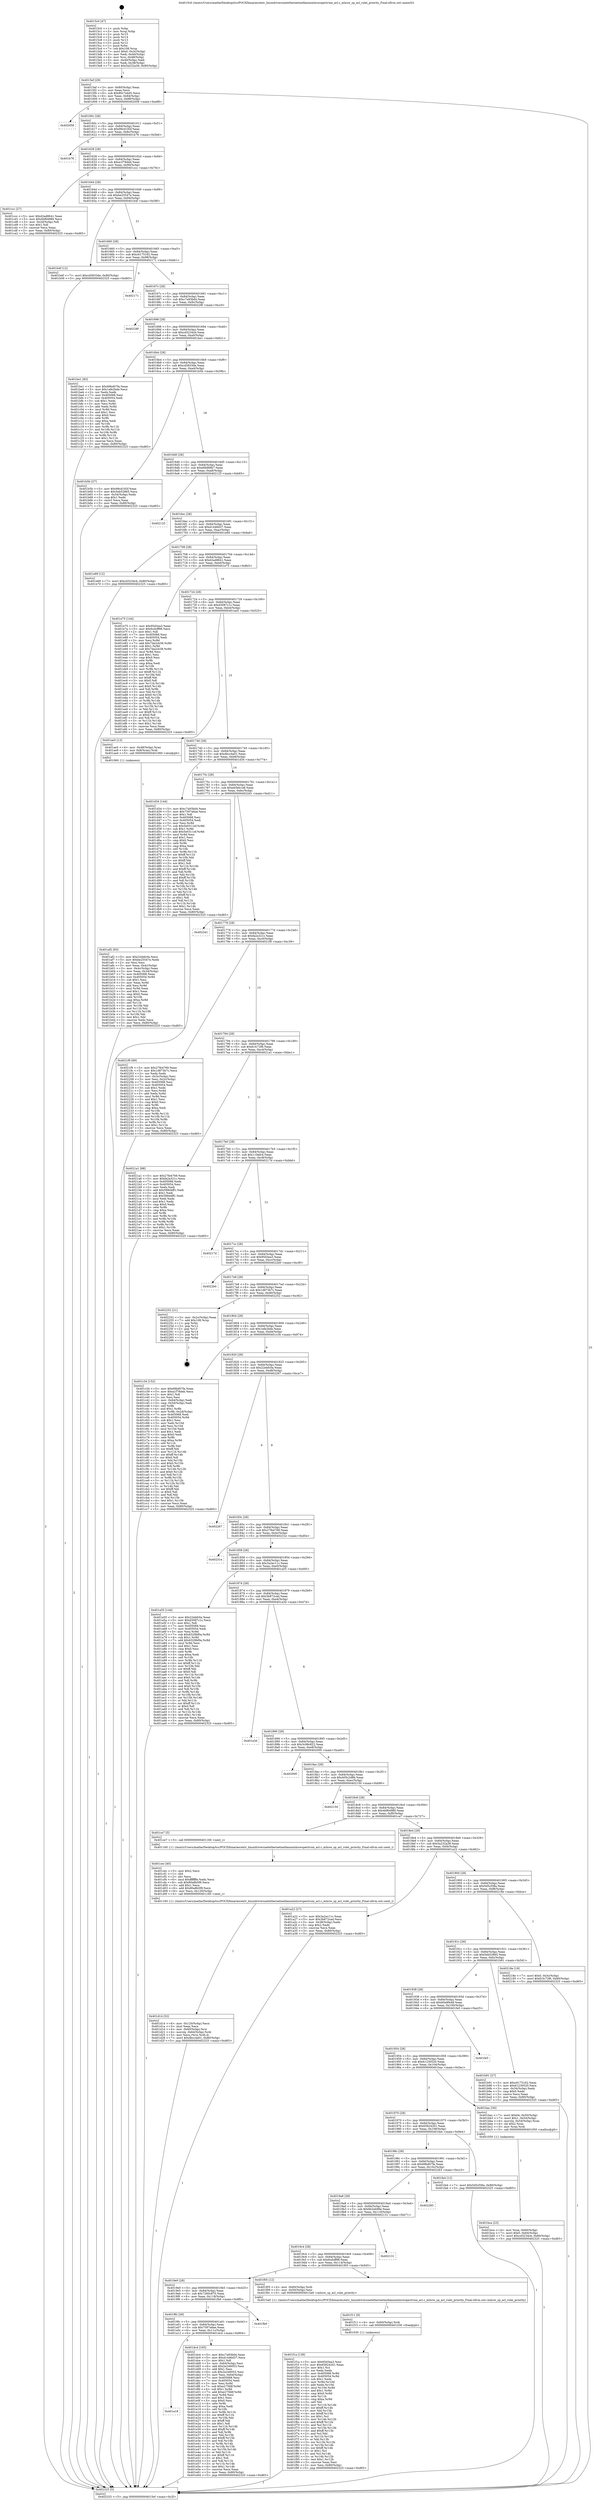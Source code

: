 digraph "0x4015c0" {
  label = "0x4015c0 (/mnt/c/Users/mathe/Desktop/tcc/POCII/binaries/extr_linuxdriversnetethernetmellanoxmlxswspectrum_acl.c_mlxsw_sp_acl_rulei_priority_Final-ollvm.out::main(0))"
  labelloc = "t"
  node[shape=record]

  Entry [label="",width=0.3,height=0.3,shape=circle,fillcolor=black,style=filled]
  "0x4015ef" [label="{
     0x4015ef [29]\l
     | [instrs]\l
     &nbsp;&nbsp;0x4015ef \<+3\>: mov -0x80(%rbp),%eax\l
     &nbsp;&nbsp;0x4015f2 \<+2\>: mov %eax,%ecx\l
     &nbsp;&nbsp;0x4015f4 \<+6\>: sub $0x80c7e4d5,%ecx\l
     &nbsp;&nbsp;0x4015fa \<+6\>: mov %eax,-0x84(%rbp)\l
     &nbsp;&nbsp;0x401600 \<+6\>: mov %ecx,-0x88(%rbp)\l
     &nbsp;&nbsp;0x401606 \<+6\>: je 0000000000402058 \<main+0xa98\>\l
  }"]
  "0x402058" [label="{
     0x402058\l
  }", style=dashed]
  "0x40160c" [label="{
     0x40160c [28]\l
     | [instrs]\l
     &nbsp;&nbsp;0x40160c \<+5\>: jmp 0000000000401611 \<main+0x51\>\l
     &nbsp;&nbsp;0x401611 \<+6\>: mov -0x84(%rbp),%eax\l
     &nbsp;&nbsp;0x401617 \<+5\>: sub $0x99cd192f,%eax\l
     &nbsp;&nbsp;0x40161c \<+6\>: mov %eax,-0x8c(%rbp)\l
     &nbsp;&nbsp;0x401622 \<+6\>: je 0000000000401b76 \<main+0x5b6\>\l
  }"]
  Exit [label="",width=0.3,height=0.3,shape=circle,fillcolor=black,style=filled,peripheries=2]
  "0x401b76" [label="{
     0x401b76\l
  }", style=dashed]
  "0x401628" [label="{
     0x401628 [28]\l
     | [instrs]\l
     &nbsp;&nbsp;0x401628 \<+5\>: jmp 000000000040162d \<main+0x6d\>\l
     &nbsp;&nbsp;0x40162d \<+6\>: mov -0x84(%rbp),%eax\l
     &nbsp;&nbsp;0x401633 \<+5\>: sub $0xa1f78deb,%eax\l
     &nbsp;&nbsp;0x401638 \<+6\>: mov %eax,-0x90(%rbp)\l
     &nbsp;&nbsp;0x40163e \<+6\>: je 0000000000401ccc \<main+0x70c\>\l
  }"]
  "0x401f1a" [label="{
     0x401f1a [138]\l
     | [instrs]\l
     &nbsp;&nbsp;0x401f1a \<+5\>: mov $0x95d3ea3,%esi\l
     &nbsp;&nbsp;0x401f1f \<+5\>: mov $0x65824201,%eax\l
     &nbsp;&nbsp;0x401f24 \<+2\>: mov $0x1,%cl\l
     &nbsp;&nbsp;0x401f26 \<+2\>: xor %edx,%edx\l
     &nbsp;&nbsp;0x401f28 \<+8\>: mov 0x405068,%r8d\l
     &nbsp;&nbsp;0x401f30 \<+8\>: mov 0x405054,%r9d\l
     &nbsp;&nbsp;0x401f38 \<+3\>: sub $0x1,%edx\l
     &nbsp;&nbsp;0x401f3b \<+3\>: mov %r8d,%r10d\l
     &nbsp;&nbsp;0x401f3e \<+3\>: add %edx,%r10d\l
     &nbsp;&nbsp;0x401f41 \<+4\>: imul %r10d,%r8d\l
     &nbsp;&nbsp;0x401f45 \<+4\>: and $0x1,%r8d\l
     &nbsp;&nbsp;0x401f49 \<+4\>: cmp $0x0,%r8d\l
     &nbsp;&nbsp;0x401f4d \<+4\>: sete %r11b\l
     &nbsp;&nbsp;0x401f51 \<+4\>: cmp $0xa,%r9d\l
     &nbsp;&nbsp;0x401f55 \<+3\>: setl %bl\l
     &nbsp;&nbsp;0x401f58 \<+3\>: mov %r11b,%r14b\l
     &nbsp;&nbsp;0x401f5b \<+4\>: xor $0xff,%r14b\l
     &nbsp;&nbsp;0x401f5f \<+3\>: mov %bl,%r15b\l
     &nbsp;&nbsp;0x401f62 \<+4\>: xor $0xff,%r15b\l
     &nbsp;&nbsp;0x401f66 \<+3\>: xor $0x1,%cl\l
     &nbsp;&nbsp;0x401f69 \<+3\>: mov %r14b,%r12b\l
     &nbsp;&nbsp;0x401f6c \<+4\>: and $0xff,%r12b\l
     &nbsp;&nbsp;0x401f70 \<+3\>: and %cl,%r11b\l
     &nbsp;&nbsp;0x401f73 \<+3\>: mov %r15b,%r13b\l
     &nbsp;&nbsp;0x401f76 \<+4\>: and $0xff,%r13b\l
     &nbsp;&nbsp;0x401f7a \<+2\>: and %cl,%bl\l
     &nbsp;&nbsp;0x401f7c \<+3\>: or %r11b,%r12b\l
     &nbsp;&nbsp;0x401f7f \<+3\>: or %bl,%r13b\l
     &nbsp;&nbsp;0x401f82 \<+3\>: xor %r13b,%r12b\l
     &nbsp;&nbsp;0x401f85 \<+3\>: or %r15b,%r14b\l
     &nbsp;&nbsp;0x401f88 \<+4\>: xor $0xff,%r14b\l
     &nbsp;&nbsp;0x401f8c \<+3\>: or $0x1,%cl\l
     &nbsp;&nbsp;0x401f8f \<+3\>: and %cl,%r14b\l
     &nbsp;&nbsp;0x401f92 \<+3\>: or %r14b,%r12b\l
     &nbsp;&nbsp;0x401f95 \<+4\>: test $0x1,%r12b\l
     &nbsp;&nbsp;0x401f99 \<+3\>: cmovne %eax,%esi\l
     &nbsp;&nbsp;0x401f9c \<+3\>: mov %esi,-0x80(%rbp)\l
     &nbsp;&nbsp;0x401f9f \<+5\>: jmp 0000000000402325 \<main+0xd65\>\l
  }"]
  "0x401ccc" [label="{
     0x401ccc [27]\l
     | [instrs]\l
     &nbsp;&nbsp;0x401ccc \<+5\>: mov $0xd2ad8641,%eax\l
     &nbsp;&nbsp;0x401cd1 \<+5\>: mov $0x4bf64980,%ecx\l
     &nbsp;&nbsp;0x401cd6 \<+3\>: mov -0x2d(%rbp),%dl\l
     &nbsp;&nbsp;0x401cd9 \<+3\>: test $0x1,%dl\l
     &nbsp;&nbsp;0x401cdc \<+3\>: cmovne %ecx,%eax\l
     &nbsp;&nbsp;0x401cdf \<+3\>: mov %eax,-0x80(%rbp)\l
     &nbsp;&nbsp;0x401ce2 \<+5\>: jmp 0000000000402325 \<main+0xd65\>\l
  }"]
  "0x401644" [label="{
     0x401644 [28]\l
     | [instrs]\l
     &nbsp;&nbsp;0x401644 \<+5\>: jmp 0000000000401649 \<main+0x89\>\l
     &nbsp;&nbsp;0x401649 \<+6\>: mov -0x84(%rbp),%eax\l
     &nbsp;&nbsp;0x40164f \<+5\>: sub $0xbe25547e,%eax\l
     &nbsp;&nbsp;0x401654 \<+6\>: mov %eax,-0x94(%rbp)\l
     &nbsp;&nbsp;0x40165a \<+6\>: je 0000000000401b4f \<main+0x58f\>\l
  }"]
  "0x401f11" [label="{
     0x401f11 [9]\l
     | [instrs]\l
     &nbsp;&nbsp;0x401f11 \<+4\>: mov -0x60(%rbp),%rdi\l
     &nbsp;&nbsp;0x401f15 \<+5\>: call 0000000000401030 \<free@plt\>\l
     | [calls]\l
     &nbsp;&nbsp;0x401030 \{1\} (unknown)\l
  }"]
  "0x401b4f" [label="{
     0x401b4f [12]\l
     | [instrs]\l
     &nbsp;&nbsp;0x401b4f \<+7\>: movl $0xcd5833de,-0x80(%rbp)\l
     &nbsp;&nbsp;0x401b56 \<+5\>: jmp 0000000000402325 \<main+0xd65\>\l
  }"]
  "0x401660" [label="{
     0x401660 [28]\l
     | [instrs]\l
     &nbsp;&nbsp;0x401660 \<+5\>: jmp 0000000000401665 \<main+0xa5\>\l
     &nbsp;&nbsp;0x401665 \<+6\>: mov -0x84(%rbp),%eax\l
     &nbsp;&nbsp;0x40166b \<+5\>: sub $0xc6175162,%eax\l
     &nbsp;&nbsp;0x401670 \<+6\>: mov %eax,-0x98(%rbp)\l
     &nbsp;&nbsp;0x401676 \<+6\>: je 0000000000402171 \<main+0xbb1\>\l
  }"]
  "0x401a18" [label="{
     0x401a18\l
  }", style=dashed]
  "0x402171" [label="{
     0x402171\l
  }", style=dashed]
  "0x40167c" [label="{
     0x40167c [28]\l
     | [instrs]\l
     &nbsp;&nbsp;0x40167c \<+5\>: jmp 0000000000401681 \<main+0xc1\>\l
     &nbsp;&nbsp;0x401681 \<+6\>: mov -0x84(%rbp),%eax\l
     &nbsp;&nbsp;0x401687 \<+5\>: sub $0xc7a93bd4,%eax\l
     &nbsp;&nbsp;0x40168c \<+6\>: mov %eax,-0x9c(%rbp)\l
     &nbsp;&nbsp;0x401692 \<+6\>: je 000000000040228f \<main+0xccf\>\l
  }"]
  "0x401dc4" [label="{
     0x401dc4 [165]\l
     | [instrs]\l
     &nbsp;&nbsp;0x401dc4 \<+5\>: mov $0xc7a93bd4,%eax\l
     &nbsp;&nbsp;0x401dc9 \<+5\>: mov $0xd1446d37,%ecx\l
     &nbsp;&nbsp;0x401dce \<+2\>: mov $0x1,%dl\l
     &nbsp;&nbsp;0x401dd0 \<+3\>: mov -0x64(%rbp),%esi\l
     &nbsp;&nbsp;0x401dd3 \<+6\>: add $0x2e246053,%esi\l
     &nbsp;&nbsp;0x401dd9 \<+3\>: add $0x1,%esi\l
     &nbsp;&nbsp;0x401ddc \<+6\>: sub $0x2e246053,%esi\l
     &nbsp;&nbsp;0x401de2 \<+3\>: mov %esi,-0x64(%rbp)\l
     &nbsp;&nbsp;0x401de5 \<+7\>: mov 0x405068,%esi\l
     &nbsp;&nbsp;0x401dec \<+7\>: mov 0x405054,%edi\l
     &nbsp;&nbsp;0x401df3 \<+3\>: mov %esi,%r8d\l
     &nbsp;&nbsp;0x401df6 \<+7\>: sub $0xe275fdf,%r8d\l
     &nbsp;&nbsp;0x401dfd \<+4\>: sub $0x1,%r8d\l
     &nbsp;&nbsp;0x401e01 \<+7\>: add $0xe275fdf,%r8d\l
     &nbsp;&nbsp;0x401e08 \<+4\>: imul %r8d,%esi\l
     &nbsp;&nbsp;0x401e0c \<+3\>: and $0x1,%esi\l
     &nbsp;&nbsp;0x401e0f \<+3\>: cmp $0x0,%esi\l
     &nbsp;&nbsp;0x401e12 \<+4\>: sete %r9b\l
     &nbsp;&nbsp;0x401e16 \<+3\>: cmp $0xa,%edi\l
     &nbsp;&nbsp;0x401e19 \<+4\>: setl %r10b\l
     &nbsp;&nbsp;0x401e1d \<+3\>: mov %r9b,%r11b\l
     &nbsp;&nbsp;0x401e20 \<+4\>: xor $0xff,%r11b\l
     &nbsp;&nbsp;0x401e24 \<+3\>: mov %r10b,%bl\l
     &nbsp;&nbsp;0x401e27 \<+3\>: xor $0xff,%bl\l
     &nbsp;&nbsp;0x401e2a \<+3\>: xor $0x1,%dl\l
     &nbsp;&nbsp;0x401e2d \<+3\>: mov %r11b,%r14b\l
     &nbsp;&nbsp;0x401e30 \<+4\>: and $0xff,%r14b\l
     &nbsp;&nbsp;0x401e34 \<+3\>: and %dl,%r9b\l
     &nbsp;&nbsp;0x401e37 \<+3\>: mov %bl,%r15b\l
     &nbsp;&nbsp;0x401e3a \<+4\>: and $0xff,%r15b\l
     &nbsp;&nbsp;0x401e3e \<+3\>: and %dl,%r10b\l
     &nbsp;&nbsp;0x401e41 \<+3\>: or %r9b,%r14b\l
     &nbsp;&nbsp;0x401e44 \<+3\>: or %r10b,%r15b\l
     &nbsp;&nbsp;0x401e47 \<+3\>: xor %r15b,%r14b\l
     &nbsp;&nbsp;0x401e4a \<+3\>: or %bl,%r11b\l
     &nbsp;&nbsp;0x401e4d \<+4\>: xor $0xff,%r11b\l
     &nbsp;&nbsp;0x401e51 \<+3\>: or $0x1,%dl\l
     &nbsp;&nbsp;0x401e54 \<+3\>: and %dl,%r11b\l
     &nbsp;&nbsp;0x401e57 \<+3\>: or %r11b,%r14b\l
     &nbsp;&nbsp;0x401e5a \<+4\>: test $0x1,%r14b\l
     &nbsp;&nbsp;0x401e5e \<+3\>: cmovne %ecx,%eax\l
     &nbsp;&nbsp;0x401e61 \<+3\>: mov %eax,-0x80(%rbp)\l
     &nbsp;&nbsp;0x401e64 \<+5\>: jmp 0000000000402325 \<main+0xd65\>\l
  }"]
  "0x40228f" [label="{
     0x40228f\l
  }", style=dashed]
  "0x401698" [label="{
     0x401698 [28]\l
     | [instrs]\l
     &nbsp;&nbsp;0x401698 \<+5\>: jmp 000000000040169d \<main+0xdd\>\l
     &nbsp;&nbsp;0x40169d \<+6\>: mov -0x84(%rbp),%eax\l
     &nbsp;&nbsp;0x4016a3 \<+5\>: sub $0xcd3234cb,%eax\l
     &nbsp;&nbsp;0x4016a8 \<+6\>: mov %eax,-0xa0(%rbp)\l
     &nbsp;&nbsp;0x4016ae \<+6\>: je 0000000000401be1 \<main+0x621\>\l
  }"]
  "0x4019fc" [label="{
     0x4019fc [28]\l
     | [instrs]\l
     &nbsp;&nbsp;0x4019fc \<+5\>: jmp 0000000000401a01 \<main+0x441\>\l
     &nbsp;&nbsp;0x401a01 \<+6\>: mov -0x84(%rbp),%eax\l
     &nbsp;&nbsp;0x401a07 \<+5\>: sub $0x7597a6ae,%eax\l
     &nbsp;&nbsp;0x401a0c \<+6\>: mov %eax,-0x11c(%rbp)\l
     &nbsp;&nbsp;0x401a12 \<+6\>: je 0000000000401dc4 \<main+0x804\>\l
  }"]
  "0x401be1" [label="{
     0x401be1 [83]\l
     | [instrs]\l
     &nbsp;&nbsp;0x401be1 \<+5\>: mov $0x69bd07fa,%eax\l
     &nbsp;&nbsp;0x401be6 \<+5\>: mov $0x1efe2bde,%ecx\l
     &nbsp;&nbsp;0x401beb \<+2\>: xor %edx,%edx\l
     &nbsp;&nbsp;0x401bed \<+7\>: mov 0x405068,%esi\l
     &nbsp;&nbsp;0x401bf4 \<+7\>: mov 0x405054,%edi\l
     &nbsp;&nbsp;0x401bfb \<+3\>: sub $0x1,%edx\l
     &nbsp;&nbsp;0x401bfe \<+3\>: mov %esi,%r8d\l
     &nbsp;&nbsp;0x401c01 \<+3\>: add %edx,%r8d\l
     &nbsp;&nbsp;0x401c04 \<+4\>: imul %r8d,%esi\l
     &nbsp;&nbsp;0x401c08 \<+3\>: and $0x1,%esi\l
     &nbsp;&nbsp;0x401c0b \<+3\>: cmp $0x0,%esi\l
     &nbsp;&nbsp;0x401c0e \<+4\>: sete %r9b\l
     &nbsp;&nbsp;0x401c12 \<+3\>: cmp $0xa,%edi\l
     &nbsp;&nbsp;0x401c15 \<+4\>: setl %r10b\l
     &nbsp;&nbsp;0x401c19 \<+3\>: mov %r9b,%r11b\l
     &nbsp;&nbsp;0x401c1c \<+3\>: and %r10b,%r11b\l
     &nbsp;&nbsp;0x401c1f \<+3\>: xor %r10b,%r9b\l
     &nbsp;&nbsp;0x401c22 \<+3\>: or %r9b,%r11b\l
     &nbsp;&nbsp;0x401c25 \<+4\>: test $0x1,%r11b\l
     &nbsp;&nbsp;0x401c29 \<+3\>: cmovne %ecx,%eax\l
     &nbsp;&nbsp;0x401c2c \<+3\>: mov %eax,-0x80(%rbp)\l
     &nbsp;&nbsp;0x401c2f \<+5\>: jmp 0000000000402325 \<main+0xd65\>\l
  }"]
  "0x4016b4" [label="{
     0x4016b4 [28]\l
     | [instrs]\l
     &nbsp;&nbsp;0x4016b4 \<+5\>: jmp 00000000004016b9 \<main+0xf9\>\l
     &nbsp;&nbsp;0x4016b9 \<+6\>: mov -0x84(%rbp),%eax\l
     &nbsp;&nbsp;0x4016bf \<+5\>: sub $0xcd5833de,%eax\l
     &nbsp;&nbsp;0x4016c4 \<+6\>: mov %eax,-0xa4(%rbp)\l
     &nbsp;&nbsp;0x4016ca \<+6\>: je 0000000000401b5b \<main+0x59b\>\l
  }"]
  "0x401fb0" [label="{
     0x401fb0\l
  }", style=dashed]
  "0x401b5b" [label="{
     0x401b5b [27]\l
     | [instrs]\l
     &nbsp;&nbsp;0x401b5b \<+5\>: mov $0x99cd192f,%eax\l
     &nbsp;&nbsp;0x401b60 \<+5\>: mov $0x5eb52865,%ecx\l
     &nbsp;&nbsp;0x401b65 \<+3\>: mov -0x34(%rbp),%edx\l
     &nbsp;&nbsp;0x401b68 \<+3\>: cmp $0x1,%edx\l
     &nbsp;&nbsp;0x401b6b \<+3\>: cmovl %ecx,%eax\l
     &nbsp;&nbsp;0x401b6e \<+3\>: mov %eax,-0x80(%rbp)\l
     &nbsp;&nbsp;0x401b71 \<+5\>: jmp 0000000000402325 \<main+0xd65\>\l
  }"]
  "0x4016d0" [label="{
     0x4016d0 [28]\l
     | [instrs]\l
     &nbsp;&nbsp;0x4016d0 \<+5\>: jmp 00000000004016d5 \<main+0x115\>\l
     &nbsp;&nbsp;0x4016d5 \<+6\>: mov -0x84(%rbp),%eax\l
     &nbsp;&nbsp;0x4016db \<+5\>: sub $0xd0bf68b7,%eax\l
     &nbsp;&nbsp;0x4016e0 \<+6\>: mov %eax,-0xa8(%rbp)\l
     &nbsp;&nbsp;0x4016e6 \<+6\>: je 0000000000402125 \<main+0xb65\>\l
  }"]
  "0x4019e0" [label="{
     0x4019e0 [28]\l
     | [instrs]\l
     &nbsp;&nbsp;0x4019e0 \<+5\>: jmp 00000000004019e5 \<main+0x425\>\l
     &nbsp;&nbsp;0x4019e5 \<+6\>: mov -0x84(%rbp),%eax\l
     &nbsp;&nbsp;0x4019eb \<+5\>: sub $0x7260c870,%eax\l
     &nbsp;&nbsp;0x4019f0 \<+6\>: mov %eax,-0x118(%rbp)\l
     &nbsp;&nbsp;0x4019f6 \<+6\>: je 0000000000401fb0 \<main+0x9f0\>\l
  }"]
  "0x402125" [label="{
     0x402125\l
  }", style=dashed]
  "0x4016ec" [label="{
     0x4016ec [28]\l
     | [instrs]\l
     &nbsp;&nbsp;0x4016ec \<+5\>: jmp 00000000004016f1 \<main+0x131\>\l
     &nbsp;&nbsp;0x4016f1 \<+6\>: mov -0x84(%rbp),%eax\l
     &nbsp;&nbsp;0x4016f7 \<+5\>: sub $0xd1446d37,%eax\l
     &nbsp;&nbsp;0x4016fc \<+6\>: mov %eax,-0xac(%rbp)\l
     &nbsp;&nbsp;0x401702 \<+6\>: je 0000000000401e69 \<main+0x8a9\>\l
  }"]
  "0x401f05" [label="{
     0x401f05 [12]\l
     | [instrs]\l
     &nbsp;&nbsp;0x401f05 \<+4\>: mov -0x60(%rbp),%rdi\l
     &nbsp;&nbsp;0x401f09 \<+3\>: mov -0x50(%rbp),%esi\l
     &nbsp;&nbsp;0x401f0c \<+5\>: call 00000000004015a0 \<mlxsw_sp_acl_rulei_priority\>\l
     | [calls]\l
     &nbsp;&nbsp;0x4015a0 \{1\} (/mnt/c/Users/mathe/Desktop/tcc/POCII/binaries/extr_linuxdriversnetethernetmellanoxmlxswspectrum_acl.c_mlxsw_sp_acl_rulei_priority_Final-ollvm.out::mlxsw_sp_acl_rulei_priority)\l
  }"]
  "0x401e69" [label="{
     0x401e69 [12]\l
     | [instrs]\l
     &nbsp;&nbsp;0x401e69 \<+7\>: movl $0xcd3234cb,-0x80(%rbp)\l
     &nbsp;&nbsp;0x401e70 \<+5\>: jmp 0000000000402325 \<main+0xd65\>\l
  }"]
  "0x401708" [label="{
     0x401708 [28]\l
     | [instrs]\l
     &nbsp;&nbsp;0x401708 \<+5\>: jmp 000000000040170d \<main+0x14d\>\l
     &nbsp;&nbsp;0x40170d \<+6\>: mov -0x84(%rbp),%eax\l
     &nbsp;&nbsp;0x401713 \<+5\>: sub $0xd2ad8641,%eax\l
     &nbsp;&nbsp;0x401718 \<+6\>: mov %eax,-0xb0(%rbp)\l
     &nbsp;&nbsp;0x40171e \<+6\>: je 0000000000401e75 \<main+0x8b5\>\l
  }"]
  "0x4019c4" [label="{
     0x4019c4 [28]\l
     | [instrs]\l
     &nbsp;&nbsp;0x4019c4 \<+5\>: jmp 00000000004019c9 \<main+0x409\>\l
     &nbsp;&nbsp;0x4019c9 \<+6\>: mov -0x84(%rbp),%eax\l
     &nbsp;&nbsp;0x4019cf \<+5\>: sub $0x6cdcff98,%eax\l
     &nbsp;&nbsp;0x4019d4 \<+6\>: mov %eax,-0x114(%rbp)\l
     &nbsp;&nbsp;0x4019da \<+6\>: je 0000000000401f05 \<main+0x945\>\l
  }"]
  "0x401e75" [label="{
     0x401e75 [144]\l
     | [instrs]\l
     &nbsp;&nbsp;0x401e75 \<+5\>: mov $0x95d3ea3,%eax\l
     &nbsp;&nbsp;0x401e7a \<+5\>: mov $0x6cdcff98,%ecx\l
     &nbsp;&nbsp;0x401e7f \<+2\>: mov $0x1,%dl\l
     &nbsp;&nbsp;0x401e81 \<+7\>: mov 0x405068,%esi\l
     &nbsp;&nbsp;0x401e88 \<+7\>: mov 0x405054,%edi\l
     &nbsp;&nbsp;0x401e8f \<+3\>: mov %esi,%r8d\l
     &nbsp;&nbsp;0x401e92 \<+7\>: add $0x7da2cb38,%r8d\l
     &nbsp;&nbsp;0x401e99 \<+4\>: sub $0x1,%r8d\l
     &nbsp;&nbsp;0x401e9d \<+7\>: sub $0x7da2cb38,%r8d\l
     &nbsp;&nbsp;0x401ea4 \<+4\>: imul %r8d,%esi\l
     &nbsp;&nbsp;0x401ea8 \<+3\>: and $0x1,%esi\l
     &nbsp;&nbsp;0x401eab \<+3\>: cmp $0x0,%esi\l
     &nbsp;&nbsp;0x401eae \<+4\>: sete %r9b\l
     &nbsp;&nbsp;0x401eb2 \<+3\>: cmp $0xa,%edi\l
     &nbsp;&nbsp;0x401eb5 \<+4\>: setl %r10b\l
     &nbsp;&nbsp;0x401eb9 \<+3\>: mov %r9b,%r11b\l
     &nbsp;&nbsp;0x401ebc \<+4\>: xor $0xff,%r11b\l
     &nbsp;&nbsp;0x401ec0 \<+3\>: mov %r10b,%bl\l
     &nbsp;&nbsp;0x401ec3 \<+3\>: xor $0xff,%bl\l
     &nbsp;&nbsp;0x401ec6 \<+3\>: xor $0x0,%dl\l
     &nbsp;&nbsp;0x401ec9 \<+3\>: mov %r11b,%r14b\l
     &nbsp;&nbsp;0x401ecc \<+4\>: and $0x0,%r14b\l
     &nbsp;&nbsp;0x401ed0 \<+3\>: and %dl,%r9b\l
     &nbsp;&nbsp;0x401ed3 \<+3\>: mov %bl,%r15b\l
     &nbsp;&nbsp;0x401ed6 \<+4\>: and $0x0,%r15b\l
     &nbsp;&nbsp;0x401eda \<+3\>: and %dl,%r10b\l
     &nbsp;&nbsp;0x401edd \<+3\>: or %r9b,%r14b\l
     &nbsp;&nbsp;0x401ee0 \<+3\>: or %r10b,%r15b\l
     &nbsp;&nbsp;0x401ee3 \<+3\>: xor %r15b,%r14b\l
     &nbsp;&nbsp;0x401ee6 \<+3\>: or %bl,%r11b\l
     &nbsp;&nbsp;0x401ee9 \<+4\>: xor $0xff,%r11b\l
     &nbsp;&nbsp;0x401eed \<+3\>: or $0x0,%dl\l
     &nbsp;&nbsp;0x401ef0 \<+3\>: and %dl,%r11b\l
     &nbsp;&nbsp;0x401ef3 \<+3\>: or %r11b,%r14b\l
     &nbsp;&nbsp;0x401ef6 \<+4\>: test $0x1,%r14b\l
     &nbsp;&nbsp;0x401efa \<+3\>: cmovne %ecx,%eax\l
     &nbsp;&nbsp;0x401efd \<+3\>: mov %eax,-0x80(%rbp)\l
     &nbsp;&nbsp;0x401f00 \<+5\>: jmp 0000000000402325 \<main+0xd65\>\l
  }"]
  "0x401724" [label="{
     0x401724 [28]\l
     | [instrs]\l
     &nbsp;&nbsp;0x401724 \<+5\>: jmp 0000000000401729 \<main+0x169\>\l
     &nbsp;&nbsp;0x401729 \<+6\>: mov -0x84(%rbp),%eax\l
     &nbsp;&nbsp;0x40172f \<+5\>: sub $0xd3087c1c,%eax\l
     &nbsp;&nbsp;0x401734 \<+6\>: mov %eax,-0xb4(%rbp)\l
     &nbsp;&nbsp;0x40173a \<+6\>: je 0000000000401ae5 \<main+0x525\>\l
  }"]
  "0x402131" [label="{
     0x402131\l
  }", style=dashed]
  "0x401ae5" [label="{
     0x401ae5 [13]\l
     | [instrs]\l
     &nbsp;&nbsp;0x401ae5 \<+4\>: mov -0x48(%rbp),%rax\l
     &nbsp;&nbsp;0x401ae9 \<+4\>: mov 0x8(%rax),%rdi\l
     &nbsp;&nbsp;0x401aed \<+5\>: call 0000000000401060 \<atoi@plt\>\l
     | [calls]\l
     &nbsp;&nbsp;0x401060 \{1\} (unknown)\l
  }"]
  "0x401740" [label="{
     0x401740 [28]\l
     | [instrs]\l
     &nbsp;&nbsp;0x401740 \<+5\>: jmp 0000000000401745 \<main+0x185\>\l
     &nbsp;&nbsp;0x401745 \<+6\>: mov -0x84(%rbp),%eax\l
     &nbsp;&nbsp;0x40174b \<+5\>: sub $0xdbcc4a01,%eax\l
     &nbsp;&nbsp;0x401750 \<+6\>: mov %eax,-0xb8(%rbp)\l
     &nbsp;&nbsp;0x401756 \<+6\>: je 0000000000401d34 \<main+0x774\>\l
  }"]
  "0x4019a8" [label="{
     0x4019a8 [28]\l
     | [instrs]\l
     &nbsp;&nbsp;0x4019a8 \<+5\>: jmp 00000000004019ad \<main+0x3ed\>\l
     &nbsp;&nbsp;0x4019ad \<+6\>: mov -0x84(%rbp),%eax\l
     &nbsp;&nbsp;0x4019b3 \<+5\>: sub $0x6b2eb99e,%eax\l
     &nbsp;&nbsp;0x4019b8 \<+6\>: mov %eax,-0x110(%rbp)\l
     &nbsp;&nbsp;0x4019be \<+6\>: je 0000000000402131 \<main+0xb71\>\l
  }"]
  "0x401d34" [label="{
     0x401d34 [144]\l
     | [instrs]\l
     &nbsp;&nbsp;0x401d34 \<+5\>: mov $0xc7a93bd4,%eax\l
     &nbsp;&nbsp;0x401d39 \<+5\>: mov $0x7597a6ae,%ecx\l
     &nbsp;&nbsp;0x401d3e \<+2\>: mov $0x1,%dl\l
     &nbsp;&nbsp;0x401d40 \<+7\>: mov 0x405068,%esi\l
     &nbsp;&nbsp;0x401d47 \<+7\>: mov 0x405054,%edi\l
     &nbsp;&nbsp;0x401d4e \<+3\>: mov %esi,%r8d\l
     &nbsp;&nbsp;0x401d51 \<+7\>: sub $0x5e0311ef,%r8d\l
     &nbsp;&nbsp;0x401d58 \<+4\>: sub $0x1,%r8d\l
     &nbsp;&nbsp;0x401d5c \<+7\>: add $0x5e0311ef,%r8d\l
     &nbsp;&nbsp;0x401d63 \<+4\>: imul %r8d,%esi\l
     &nbsp;&nbsp;0x401d67 \<+3\>: and $0x1,%esi\l
     &nbsp;&nbsp;0x401d6a \<+3\>: cmp $0x0,%esi\l
     &nbsp;&nbsp;0x401d6d \<+4\>: sete %r9b\l
     &nbsp;&nbsp;0x401d71 \<+3\>: cmp $0xa,%edi\l
     &nbsp;&nbsp;0x401d74 \<+4\>: setl %r10b\l
     &nbsp;&nbsp;0x401d78 \<+3\>: mov %r9b,%r11b\l
     &nbsp;&nbsp;0x401d7b \<+4\>: xor $0xff,%r11b\l
     &nbsp;&nbsp;0x401d7f \<+3\>: mov %r10b,%bl\l
     &nbsp;&nbsp;0x401d82 \<+3\>: xor $0xff,%bl\l
     &nbsp;&nbsp;0x401d85 \<+3\>: xor $0x1,%dl\l
     &nbsp;&nbsp;0x401d88 \<+3\>: mov %r11b,%r14b\l
     &nbsp;&nbsp;0x401d8b \<+4\>: and $0xff,%r14b\l
     &nbsp;&nbsp;0x401d8f \<+3\>: and %dl,%r9b\l
     &nbsp;&nbsp;0x401d92 \<+3\>: mov %bl,%r15b\l
     &nbsp;&nbsp;0x401d95 \<+4\>: and $0xff,%r15b\l
     &nbsp;&nbsp;0x401d99 \<+3\>: and %dl,%r10b\l
     &nbsp;&nbsp;0x401d9c \<+3\>: or %r9b,%r14b\l
     &nbsp;&nbsp;0x401d9f \<+3\>: or %r10b,%r15b\l
     &nbsp;&nbsp;0x401da2 \<+3\>: xor %r15b,%r14b\l
     &nbsp;&nbsp;0x401da5 \<+3\>: or %bl,%r11b\l
     &nbsp;&nbsp;0x401da8 \<+4\>: xor $0xff,%r11b\l
     &nbsp;&nbsp;0x401dac \<+3\>: or $0x1,%dl\l
     &nbsp;&nbsp;0x401daf \<+3\>: and %dl,%r11b\l
     &nbsp;&nbsp;0x401db2 \<+3\>: or %r11b,%r14b\l
     &nbsp;&nbsp;0x401db5 \<+4\>: test $0x1,%r14b\l
     &nbsp;&nbsp;0x401db9 \<+3\>: cmovne %ecx,%eax\l
     &nbsp;&nbsp;0x401dbc \<+3\>: mov %eax,-0x80(%rbp)\l
     &nbsp;&nbsp;0x401dbf \<+5\>: jmp 0000000000402325 \<main+0xd65\>\l
  }"]
  "0x40175c" [label="{
     0x40175c [28]\l
     | [instrs]\l
     &nbsp;&nbsp;0x40175c \<+5\>: jmp 0000000000401761 \<main+0x1a1\>\l
     &nbsp;&nbsp;0x401761 \<+6\>: mov -0x84(%rbp),%eax\l
     &nbsp;&nbsp;0x401767 \<+5\>: sub $0xeb5eb1e8,%eax\l
     &nbsp;&nbsp;0x40176c \<+6\>: mov %eax,-0xbc(%rbp)\l
     &nbsp;&nbsp;0x401772 \<+6\>: je 00000000004022d1 \<main+0xd11\>\l
  }"]
  "0x402283" [label="{
     0x402283\l
  }", style=dashed]
  "0x4022d1" [label="{
     0x4022d1\l
  }", style=dashed]
  "0x401778" [label="{
     0x401778 [28]\l
     | [instrs]\l
     &nbsp;&nbsp;0x401778 \<+5\>: jmp 000000000040177d \<main+0x1bd\>\l
     &nbsp;&nbsp;0x40177d \<+6\>: mov -0x84(%rbp),%eax\l
     &nbsp;&nbsp;0x401783 \<+5\>: sub $0xfa2a321c,%eax\l
     &nbsp;&nbsp;0x401788 \<+6\>: mov %eax,-0xc0(%rbp)\l
     &nbsp;&nbsp;0x40178e \<+6\>: je 00000000004021f9 \<main+0xc39\>\l
  }"]
  "0x40198c" [label="{
     0x40198c [28]\l
     | [instrs]\l
     &nbsp;&nbsp;0x40198c \<+5\>: jmp 0000000000401991 \<main+0x3d1\>\l
     &nbsp;&nbsp;0x401991 \<+6\>: mov -0x84(%rbp),%eax\l
     &nbsp;&nbsp;0x401997 \<+5\>: sub $0x69bd07fa,%eax\l
     &nbsp;&nbsp;0x40199c \<+6\>: mov %eax,-0x10c(%rbp)\l
     &nbsp;&nbsp;0x4019a2 \<+6\>: je 0000000000402283 \<main+0xcc3\>\l
  }"]
  "0x4021f9" [label="{
     0x4021f9 [89]\l
     | [instrs]\l
     &nbsp;&nbsp;0x4021f9 \<+5\>: mov $0x27fe4769,%eax\l
     &nbsp;&nbsp;0x4021fe \<+5\>: mov $0x1d873b7c,%ecx\l
     &nbsp;&nbsp;0x402203 \<+2\>: xor %edx,%edx\l
     &nbsp;&nbsp;0x402205 \<+3\>: mov -0x3c(%rbp),%esi\l
     &nbsp;&nbsp;0x402208 \<+3\>: mov %esi,-0x2c(%rbp)\l
     &nbsp;&nbsp;0x40220b \<+7\>: mov 0x405068,%esi\l
     &nbsp;&nbsp;0x402212 \<+7\>: mov 0x405054,%edi\l
     &nbsp;&nbsp;0x402219 \<+3\>: sub $0x1,%edx\l
     &nbsp;&nbsp;0x40221c \<+3\>: mov %esi,%r8d\l
     &nbsp;&nbsp;0x40221f \<+3\>: add %edx,%r8d\l
     &nbsp;&nbsp;0x402222 \<+4\>: imul %r8d,%esi\l
     &nbsp;&nbsp;0x402226 \<+3\>: and $0x1,%esi\l
     &nbsp;&nbsp;0x402229 \<+3\>: cmp $0x0,%esi\l
     &nbsp;&nbsp;0x40222c \<+4\>: sete %r9b\l
     &nbsp;&nbsp;0x402230 \<+3\>: cmp $0xa,%edi\l
     &nbsp;&nbsp;0x402233 \<+4\>: setl %r10b\l
     &nbsp;&nbsp;0x402237 \<+3\>: mov %r9b,%r11b\l
     &nbsp;&nbsp;0x40223a \<+3\>: and %r10b,%r11b\l
     &nbsp;&nbsp;0x40223d \<+3\>: xor %r10b,%r9b\l
     &nbsp;&nbsp;0x402240 \<+3\>: or %r9b,%r11b\l
     &nbsp;&nbsp;0x402243 \<+4\>: test $0x1,%r11b\l
     &nbsp;&nbsp;0x402247 \<+3\>: cmovne %ecx,%eax\l
     &nbsp;&nbsp;0x40224a \<+3\>: mov %eax,-0x80(%rbp)\l
     &nbsp;&nbsp;0x40224d \<+5\>: jmp 0000000000402325 \<main+0xd65\>\l
  }"]
  "0x401794" [label="{
     0x401794 [28]\l
     | [instrs]\l
     &nbsp;&nbsp;0x401794 \<+5\>: jmp 0000000000401799 \<main+0x1d9\>\l
     &nbsp;&nbsp;0x401799 \<+6\>: mov -0x84(%rbp),%eax\l
     &nbsp;&nbsp;0x40179f \<+5\>: sub $0xfc3c72f6,%eax\l
     &nbsp;&nbsp;0x4017a4 \<+6\>: mov %eax,-0xc4(%rbp)\l
     &nbsp;&nbsp;0x4017aa \<+6\>: je 00000000004021a1 \<main+0xbe1\>\l
  }"]
  "0x401fa4" [label="{
     0x401fa4 [12]\l
     | [instrs]\l
     &nbsp;&nbsp;0x401fa4 \<+7\>: movl $0x5d5cf38a,-0x80(%rbp)\l
     &nbsp;&nbsp;0x401fab \<+5\>: jmp 0000000000402325 \<main+0xd65\>\l
  }"]
  "0x4021a1" [label="{
     0x4021a1 [88]\l
     | [instrs]\l
     &nbsp;&nbsp;0x4021a1 \<+5\>: mov $0x27fe4769,%eax\l
     &nbsp;&nbsp;0x4021a6 \<+5\>: mov $0xfa2a321c,%ecx\l
     &nbsp;&nbsp;0x4021ab \<+7\>: mov 0x405068,%edx\l
     &nbsp;&nbsp;0x4021b2 \<+7\>: mov 0x405054,%esi\l
     &nbsp;&nbsp;0x4021b9 \<+2\>: mov %edx,%edi\l
     &nbsp;&nbsp;0x4021bb \<+6\>: add $0x588d4ff1,%edi\l
     &nbsp;&nbsp;0x4021c1 \<+3\>: sub $0x1,%edi\l
     &nbsp;&nbsp;0x4021c4 \<+6\>: sub $0x588d4ff1,%edi\l
     &nbsp;&nbsp;0x4021ca \<+3\>: imul %edi,%edx\l
     &nbsp;&nbsp;0x4021cd \<+3\>: and $0x1,%edx\l
     &nbsp;&nbsp;0x4021d0 \<+3\>: cmp $0x0,%edx\l
     &nbsp;&nbsp;0x4021d3 \<+4\>: sete %r8b\l
     &nbsp;&nbsp;0x4021d7 \<+3\>: cmp $0xa,%esi\l
     &nbsp;&nbsp;0x4021da \<+4\>: setl %r9b\l
     &nbsp;&nbsp;0x4021de \<+3\>: mov %r8b,%r10b\l
     &nbsp;&nbsp;0x4021e1 \<+3\>: and %r9b,%r10b\l
     &nbsp;&nbsp;0x4021e4 \<+3\>: xor %r9b,%r8b\l
     &nbsp;&nbsp;0x4021e7 \<+3\>: or %r8b,%r10b\l
     &nbsp;&nbsp;0x4021ea \<+4\>: test $0x1,%r10b\l
     &nbsp;&nbsp;0x4021ee \<+3\>: cmovne %ecx,%eax\l
     &nbsp;&nbsp;0x4021f1 \<+3\>: mov %eax,-0x80(%rbp)\l
     &nbsp;&nbsp;0x4021f4 \<+5\>: jmp 0000000000402325 \<main+0xd65\>\l
  }"]
  "0x4017b0" [label="{
     0x4017b0 [28]\l
     | [instrs]\l
     &nbsp;&nbsp;0x4017b0 \<+5\>: jmp 00000000004017b5 \<main+0x1f5\>\l
     &nbsp;&nbsp;0x4017b5 \<+6\>: mov -0x84(%rbp),%eax\l
     &nbsp;&nbsp;0x4017bb \<+5\>: sub $0x119afc4,%eax\l
     &nbsp;&nbsp;0x4017c0 \<+6\>: mov %eax,-0xc8(%rbp)\l
     &nbsp;&nbsp;0x4017c6 \<+6\>: je 000000000040217d \<main+0xbbd\>\l
  }"]
  "0x401d14" [label="{
     0x401d14 [32]\l
     | [instrs]\l
     &nbsp;&nbsp;0x401d14 \<+6\>: mov -0x120(%rbp),%ecx\l
     &nbsp;&nbsp;0x401d1a \<+3\>: imul %eax,%ecx\l
     &nbsp;&nbsp;0x401d1d \<+4\>: mov -0x60(%rbp),%rsi\l
     &nbsp;&nbsp;0x401d21 \<+4\>: movslq -0x64(%rbp),%rdi\l
     &nbsp;&nbsp;0x401d25 \<+3\>: mov %ecx,(%rsi,%rdi,4)\l
     &nbsp;&nbsp;0x401d28 \<+7\>: movl $0xdbcc4a01,-0x80(%rbp)\l
     &nbsp;&nbsp;0x401d2f \<+5\>: jmp 0000000000402325 \<main+0xd65\>\l
  }"]
  "0x40217d" [label="{
     0x40217d\l
  }", style=dashed]
  "0x4017cc" [label="{
     0x4017cc [28]\l
     | [instrs]\l
     &nbsp;&nbsp;0x4017cc \<+5\>: jmp 00000000004017d1 \<main+0x211\>\l
     &nbsp;&nbsp;0x4017d1 \<+6\>: mov -0x84(%rbp),%eax\l
     &nbsp;&nbsp;0x4017d7 \<+5\>: sub $0x95d3ea3,%eax\l
     &nbsp;&nbsp;0x4017dc \<+6\>: mov %eax,-0xcc(%rbp)\l
     &nbsp;&nbsp;0x4017e2 \<+6\>: je 00000000004022b0 \<main+0xcf0\>\l
  }"]
  "0x401cec" [label="{
     0x401cec [40]\l
     | [instrs]\l
     &nbsp;&nbsp;0x401cec \<+5\>: mov $0x2,%ecx\l
     &nbsp;&nbsp;0x401cf1 \<+1\>: cltd\l
     &nbsp;&nbsp;0x401cf2 \<+2\>: idiv %ecx\l
     &nbsp;&nbsp;0x401cf4 \<+6\>: imul $0xfffffffe,%edx,%ecx\l
     &nbsp;&nbsp;0x401cfa \<+6\>: sub $0x80a8b5f9,%ecx\l
     &nbsp;&nbsp;0x401d00 \<+3\>: add $0x1,%ecx\l
     &nbsp;&nbsp;0x401d03 \<+6\>: add $0x80a8b5f9,%ecx\l
     &nbsp;&nbsp;0x401d09 \<+6\>: mov %ecx,-0x120(%rbp)\l
     &nbsp;&nbsp;0x401d0f \<+5\>: call 0000000000401160 \<next_i\>\l
     | [calls]\l
     &nbsp;&nbsp;0x401160 \{1\} (/mnt/c/Users/mathe/Desktop/tcc/POCII/binaries/extr_linuxdriversnetethernetmellanoxmlxswspectrum_acl.c_mlxsw_sp_acl_rulei_priority_Final-ollvm.out::next_i)\l
  }"]
  "0x4022b0" [label="{
     0x4022b0\l
  }", style=dashed]
  "0x4017e8" [label="{
     0x4017e8 [28]\l
     | [instrs]\l
     &nbsp;&nbsp;0x4017e8 \<+5\>: jmp 00000000004017ed \<main+0x22d\>\l
     &nbsp;&nbsp;0x4017ed \<+6\>: mov -0x84(%rbp),%eax\l
     &nbsp;&nbsp;0x4017f3 \<+5\>: sub $0x1d873b7c,%eax\l
     &nbsp;&nbsp;0x4017f8 \<+6\>: mov %eax,-0xd0(%rbp)\l
     &nbsp;&nbsp;0x4017fe \<+6\>: je 0000000000402252 \<main+0xc92\>\l
  }"]
  "0x401bca" [label="{
     0x401bca [23]\l
     | [instrs]\l
     &nbsp;&nbsp;0x401bca \<+4\>: mov %rax,-0x60(%rbp)\l
     &nbsp;&nbsp;0x401bce \<+7\>: movl $0x0,-0x64(%rbp)\l
     &nbsp;&nbsp;0x401bd5 \<+7\>: movl $0xcd3234cb,-0x80(%rbp)\l
     &nbsp;&nbsp;0x401bdc \<+5\>: jmp 0000000000402325 \<main+0xd65\>\l
  }"]
  "0x402252" [label="{
     0x402252 [21]\l
     | [instrs]\l
     &nbsp;&nbsp;0x402252 \<+3\>: mov -0x2c(%rbp),%eax\l
     &nbsp;&nbsp;0x402255 \<+7\>: add $0x108,%rsp\l
     &nbsp;&nbsp;0x40225c \<+1\>: pop %rbx\l
     &nbsp;&nbsp;0x40225d \<+2\>: pop %r12\l
     &nbsp;&nbsp;0x40225f \<+2\>: pop %r13\l
     &nbsp;&nbsp;0x402261 \<+2\>: pop %r14\l
     &nbsp;&nbsp;0x402263 \<+2\>: pop %r15\l
     &nbsp;&nbsp;0x402265 \<+1\>: pop %rbp\l
     &nbsp;&nbsp;0x402266 \<+1\>: ret\l
  }"]
  "0x401804" [label="{
     0x401804 [28]\l
     | [instrs]\l
     &nbsp;&nbsp;0x401804 \<+5\>: jmp 0000000000401809 \<main+0x249\>\l
     &nbsp;&nbsp;0x401809 \<+6\>: mov -0x84(%rbp),%eax\l
     &nbsp;&nbsp;0x40180f \<+5\>: sub $0x1efe2bde,%eax\l
     &nbsp;&nbsp;0x401814 \<+6\>: mov %eax,-0xd4(%rbp)\l
     &nbsp;&nbsp;0x40181a \<+6\>: je 0000000000401c34 \<main+0x674\>\l
  }"]
  "0x401970" [label="{
     0x401970 [28]\l
     | [instrs]\l
     &nbsp;&nbsp;0x401970 \<+5\>: jmp 0000000000401975 \<main+0x3b5\>\l
     &nbsp;&nbsp;0x401975 \<+6\>: mov -0x84(%rbp),%eax\l
     &nbsp;&nbsp;0x40197b \<+5\>: sub $0x65824201,%eax\l
     &nbsp;&nbsp;0x401980 \<+6\>: mov %eax,-0x108(%rbp)\l
     &nbsp;&nbsp;0x401986 \<+6\>: je 0000000000401fa4 \<main+0x9e4\>\l
  }"]
  "0x401c34" [label="{
     0x401c34 [152]\l
     | [instrs]\l
     &nbsp;&nbsp;0x401c34 \<+5\>: mov $0x69bd07fa,%eax\l
     &nbsp;&nbsp;0x401c39 \<+5\>: mov $0xa1f78deb,%ecx\l
     &nbsp;&nbsp;0x401c3e \<+2\>: mov $0x1,%dl\l
     &nbsp;&nbsp;0x401c40 \<+2\>: xor %esi,%esi\l
     &nbsp;&nbsp;0x401c42 \<+3\>: mov -0x64(%rbp),%edi\l
     &nbsp;&nbsp;0x401c45 \<+3\>: cmp -0x54(%rbp),%edi\l
     &nbsp;&nbsp;0x401c48 \<+4\>: setl %r8b\l
     &nbsp;&nbsp;0x401c4c \<+4\>: and $0x1,%r8b\l
     &nbsp;&nbsp;0x401c50 \<+4\>: mov %r8b,-0x2d(%rbp)\l
     &nbsp;&nbsp;0x401c54 \<+7\>: mov 0x405068,%edi\l
     &nbsp;&nbsp;0x401c5b \<+8\>: mov 0x405054,%r9d\l
     &nbsp;&nbsp;0x401c63 \<+3\>: sub $0x1,%esi\l
     &nbsp;&nbsp;0x401c66 \<+3\>: mov %edi,%r10d\l
     &nbsp;&nbsp;0x401c69 \<+3\>: add %esi,%r10d\l
     &nbsp;&nbsp;0x401c6c \<+4\>: imul %r10d,%edi\l
     &nbsp;&nbsp;0x401c70 \<+3\>: and $0x1,%edi\l
     &nbsp;&nbsp;0x401c73 \<+3\>: cmp $0x0,%edi\l
     &nbsp;&nbsp;0x401c76 \<+4\>: sete %r8b\l
     &nbsp;&nbsp;0x401c7a \<+4\>: cmp $0xa,%r9d\l
     &nbsp;&nbsp;0x401c7e \<+4\>: setl %r11b\l
     &nbsp;&nbsp;0x401c82 \<+3\>: mov %r8b,%bl\l
     &nbsp;&nbsp;0x401c85 \<+3\>: xor $0xff,%bl\l
     &nbsp;&nbsp;0x401c88 \<+3\>: mov %r11b,%r14b\l
     &nbsp;&nbsp;0x401c8b \<+4\>: xor $0xff,%r14b\l
     &nbsp;&nbsp;0x401c8f \<+3\>: xor $0x0,%dl\l
     &nbsp;&nbsp;0x401c92 \<+3\>: mov %bl,%r15b\l
     &nbsp;&nbsp;0x401c95 \<+4\>: and $0x0,%r15b\l
     &nbsp;&nbsp;0x401c99 \<+3\>: and %dl,%r8b\l
     &nbsp;&nbsp;0x401c9c \<+3\>: mov %r14b,%r12b\l
     &nbsp;&nbsp;0x401c9f \<+4\>: and $0x0,%r12b\l
     &nbsp;&nbsp;0x401ca3 \<+3\>: and %dl,%r11b\l
     &nbsp;&nbsp;0x401ca6 \<+3\>: or %r8b,%r15b\l
     &nbsp;&nbsp;0x401ca9 \<+3\>: or %r11b,%r12b\l
     &nbsp;&nbsp;0x401cac \<+3\>: xor %r12b,%r15b\l
     &nbsp;&nbsp;0x401caf \<+3\>: or %r14b,%bl\l
     &nbsp;&nbsp;0x401cb2 \<+3\>: xor $0xff,%bl\l
     &nbsp;&nbsp;0x401cb5 \<+3\>: or $0x0,%dl\l
     &nbsp;&nbsp;0x401cb8 \<+2\>: and %dl,%bl\l
     &nbsp;&nbsp;0x401cba \<+3\>: or %bl,%r15b\l
     &nbsp;&nbsp;0x401cbd \<+4\>: test $0x1,%r15b\l
     &nbsp;&nbsp;0x401cc1 \<+3\>: cmovne %ecx,%eax\l
     &nbsp;&nbsp;0x401cc4 \<+3\>: mov %eax,-0x80(%rbp)\l
     &nbsp;&nbsp;0x401cc7 \<+5\>: jmp 0000000000402325 \<main+0xd65\>\l
  }"]
  "0x401820" [label="{
     0x401820 [28]\l
     | [instrs]\l
     &nbsp;&nbsp;0x401820 \<+5\>: jmp 0000000000401825 \<main+0x265\>\l
     &nbsp;&nbsp;0x401825 \<+6\>: mov -0x84(%rbp),%eax\l
     &nbsp;&nbsp;0x40182b \<+5\>: sub $0x22ebfc0a,%eax\l
     &nbsp;&nbsp;0x401830 \<+6\>: mov %eax,-0xd8(%rbp)\l
     &nbsp;&nbsp;0x401836 \<+6\>: je 0000000000402267 \<main+0xca7\>\l
  }"]
  "0x401bac" [label="{
     0x401bac [30]\l
     | [instrs]\l
     &nbsp;&nbsp;0x401bac \<+7\>: movl $0x64,-0x50(%rbp)\l
     &nbsp;&nbsp;0x401bb3 \<+7\>: movl $0x1,-0x54(%rbp)\l
     &nbsp;&nbsp;0x401bba \<+4\>: movslq -0x54(%rbp),%rax\l
     &nbsp;&nbsp;0x401bbe \<+4\>: shl $0x2,%rax\l
     &nbsp;&nbsp;0x401bc2 \<+3\>: mov %rax,%rdi\l
     &nbsp;&nbsp;0x401bc5 \<+5\>: call 0000000000401050 \<malloc@plt\>\l
     | [calls]\l
     &nbsp;&nbsp;0x401050 \{1\} (unknown)\l
  }"]
  "0x402267" [label="{
     0x402267\l
  }", style=dashed]
  "0x40183c" [label="{
     0x40183c [28]\l
     | [instrs]\l
     &nbsp;&nbsp;0x40183c \<+5\>: jmp 0000000000401841 \<main+0x281\>\l
     &nbsp;&nbsp;0x401841 \<+6\>: mov -0x84(%rbp),%eax\l
     &nbsp;&nbsp;0x401847 \<+5\>: sub $0x27fe4769,%eax\l
     &nbsp;&nbsp;0x40184c \<+6\>: mov %eax,-0xdc(%rbp)\l
     &nbsp;&nbsp;0x401852 \<+6\>: je 000000000040231e \<main+0xd5e\>\l
  }"]
  "0x401954" [label="{
     0x401954 [28]\l
     | [instrs]\l
     &nbsp;&nbsp;0x401954 \<+5\>: jmp 0000000000401959 \<main+0x399\>\l
     &nbsp;&nbsp;0x401959 \<+6\>: mov -0x84(%rbp),%eax\l
     &nbsp;&nbsp;0x40195f \<+5\>: sub $0x61230520,%eax\l
     &nbsp;&nbsp;0x401964 \<+6\>: mov %eax,-0x104(%rbp)\l
     &nbsp;&nbsp;0x40196a \<+6\>: je 0000000000401bac \<main+0x5ec\>\l
  }"]
  "0x40231e" [label="{
     0x40231e\l
  }", style=dashed]
  "0x401858" [label="{
     0x401858 [28]\l
     | [instrs]\l
     &nbsp;&nbsp;0x401858 \<+5\>: jmp 000000000040185d \<main+0x29d\>\l
     &nbsp;&nbsp;0x40185d \<+6\>: mov -0x84(%rbp),%eax\l
     &nbsp;&nbsp;0x401863 \<+5\>: sub $0x3a2ec11c,%eax\l
     &nbsp;&nbsp;0x401868 \<+6\>: mov %eax,-0xe0(%rbp)\l
     &nbsp;&nbsp;0x40186e \<+6\>: je 0000000000401a55 \<main+0x495\>\l
  }"]
  "0x401fe5" [label="{
     0x401fe5\l
  }", style=dashed]
  "0x401a55" [label="{
     0x401a55 [144]\l
     | [instrs]\l
     &nbsp;&nbsp;0x401a55 \<+5\>: mov $0x22ebfc0a,%eax\l
     &nbsp;&nbsp;0x401a5a \<+5\>: mov $0xd3087c1c,%ecx\l
     &nbsp;&nbsp;0x401a5f \<+2\>: mov $0x1,%dl\l
     &nbsp;&nbsp;0x401a61 \<+7\>: mov 0x405068,%esi\l
     &nbsp;&nbsp;0x401a68 \<+7\>: mov 0x405054,%edi\l
     &nbsp;&nbsp;0x401a6f \<+3\>: mov %esi,%r8d\l
     &nbsp;&nbsp;0x401a72 \<+7\>: sub $0x6329bf0a,%r8d\l
     &nbsp;&nbsp;0x401a79 \<+4\>: sub $0x1,%r8d\l
     &nbsp;&nbsp;0x401a7d \<+7\>: add $0x6329bf0a,%r8d\l
     &nbsp;&nbsp;0x401a84 \<+4\>: imul %r8d,%esi\l
     &nbsp;&nbsp;0x401a88 \<+3\>: and $0x1,%esi\l
     &nbsp;&nbsp;0x401a8b \<+3\>: cmp $0x0,%esi\l
     &nbsp;&nbsp;0x401a8e \<+4\>: sete %r9b\l
     &nbsp;&nbsp;0x401a92 \<+3\>: cmp $0xa,%edi\l
     &nbsp;&nbsp;0x401a95 \<+4\>: setl %r10b\l
     &nbsp;&nbsp;0x401a99 \<+3\>: mov %r9b,%r11b\l
     &nbsp;&nbsp;0x401a9c \<+4\>: xor $0xff,%r11b\l
     &nbsp;&nbsp;0x401aa0 \<+3\>: mov %r10b,%bl\l
     &nbsp;&nbsp;0x401aa3 \<+3\>: xor $0xff,%bl\l
     &nbsp;&nbsp;0x401aa6 \<+3\>: xor $0x0,%dl\l
     &nbsp;&nbsp;0x401aa9 \<+3\>: mov %r11b,%r14b\l
     &nbsp;&nbsp;0x401aac \<+4\>: and $0x0,%r14b\l
     &nbsp;&nbsp;0x401ab0 \<+3\>: and %dl,%r9b\l
     &nbsp;&nbsp;0x401ab3 \<+3\>: mov %bl,%r15b\l
     &nbsp;&nbsp;0x401ab6 \<+4\>: and $0x0,%r15b\l
     &nbsp;&nbsp;0x401aba \<+3\>: and %dl,%r10b\l
     &nbsp;&nbsp;0x401abd \<+3\>: or %r9b,%r14b\l
     &nbsp;&nbsp;0x401ac0 \<+3\>: or %r10b,%r15b\l
     &nbsp;&nbsp;0x401ac3 \<+3\>: xor %r15b,%r14b\l
     &nbsp;&nbsp;0x401ac6 \<+3\>: or %bl,%r11b\l
     &nbsp;&nbsp;0x401ac9 \<+4\>: xor $0xff,%r11b\l
     &nbsp;&nbsp;0x401acd \<+3\>: or $0x0,%dl\l
     &nbsp;&nbsp;0x401ad0 \<+3\>: and %dl,%r11b\l
     &nbsp;&nbsp;0x401ad3 \<+3\>: or %r11b,%r14b\l
     &nbsp;&nbsp;0x401ad6 \<+4\>: test $0x1,%r14b\l
     &nbsp;&nbsp;0x401ada \<+3\>: cmovne %ecx,%eax\l
     &nbsp;&nbsp;0x401add \<+3\>: mov %eax,-0x80(%rbp)\l
     &nbsp;&nbsp;0x401ae0 \<+5\>: jmp 0000000000402325 \<main+0xd65\>\l
  }"]
  "0x401874" [label="{
     0x401874 [28]\l
     | [instrs]\l
     &nbsp;&nbsp;0x401874 \<+5\>: jmp 0000000000401879 \<main+0x2b9\>\l
     &nbsp;&nbsp;0x401879 \<+6\>: mov -0x84(%rbp),%eax\l
     &nbsp;&nbsp;0x40187f \<+5\>: sub $0x3b872cad,%eax\l
     &nbsp;&nbsp;0x401884 \<+6\>: mov %eax,-0xe4(%rbp)\l
     &nbsp;&nbsp;0x40188a \<+6\>: je 0000000000401a3d \<main+0x47d\>\l
  }"]
  "0x401938" [label="{
     0x401938 [28]\l
     | [instrs]\l
     &nbsp;&nbsp;0x401938 \<+5\>: jmp 000000000040193d \<main+0x37d\>\l
     &nbsp;&nbsp;0x40193d \<+6\>: mov -0x84(%rbp),%eax\l
     &nbsp;&nbsp;0x401943 \<+5\>: sub $0x60a9f448,%eax\l
     &nbsp;&nbsp;0x401948 \<+6\>: mov %eax,-0x100(%rbp)\l
     &nbsp;&nbsp;0x40194e \<+6\>: je 0000000000401fe5 \<main+0xa25\>\l
  }"]
  "0x401a3d" [label="{
     0x401a3d\l
  }", style=dashed]
  "0x401890" [label="{
     0x401890 [28]\l
     | [instrs]\l
     &nbsp;&nbsp;0x401890 \<+5\>: jmp 0000000000401895 \<main+0x2d5\>\l
     &nbsp;&nbsp;0x401895 \<+6\>: mov -0x84(%rbp),%eax\l
     &nbsp;&nbsp;0x40189b \<+5\>: sub $0x3c98c822,%eax\l
     &nbsp;&nbsp;0x4018a0 \<+6\>: mov %eax,-0xe8(%rbp)\l
     &nbsp;&nbsp;0x4018a6 \<+6\>: je 0000000000402000 \<main+0xa40\>\l
  }"]
  "0x401b91" [label="{
     0x401b91 [27]\l
     | [instrs]\l
     &nbsp;&nbsp;0x401b91 \<+5\>: mov $0xc6175162,%eax\l
     &nbsp;&nbsp;0x401b96 \<+5\>: mov $0x61230520,%ecx\l
     &nbsp;&nbsp;0x401b9b \<+3\>: mov -0x34(%rbp),%edx\l
     &nbsp;&nbsp;0x401b9e \<+3\>: cmp $0x0,%edx\l
     &nbsp;&nbsp;0x401ba1 \<+3\>: cmove %ecx,%eax\l
     &nbsp;&nbsp;0x401ba4 \<+3\>: mov %eax,-0x80(%rbp)\l
     &nbsp;&nbsp;0x401ba7 \<+5\>: jmp 0000000000402325 \<main+0xd65\>\l
  }"]
  "0x402000" [label="{
     0x402000\l
  }", style=dashed]
  "0x4018ac" [label="{
     0x4018ac [28]\l
     | [instrs]\l
     &nbsp;&nbsp;0x4018ac \<+5\>: jmp 00000000004018b1 \<main+0x2f1\>\l
     &nbsp;&nbsp;0x4018b1 \<+6\>: mov -0x84(%rbp),%eax\l
     &nbsp;&nbsp;0x4018b7 \<+5\>: sub $0x405c2d8b,%eax\l
     &nbsp;&nbsp;0x4018bc \<+6\>: mov %eax,-0xec(%rbp)\l
     &nbsp;&nbsp;0x4018c2 \<+6\>: je 0000000000402150 \<main+0xb90\>\l
  }"]
  "0x40191c" [label="{
     0x40191c [28]\l
     | [instrs]\l
     &nbsp;&nbsp;0x40191c \<+5\>: jmp 0000000000401921 \<main+0x361\>\l
     &nbsp;&nbsp;0x401921 \<+6\>: mov -0x84(%rbp),%eax\l
     &nbsp;&nbsp;0x401927 \<+5\>: sub $0x5eb52865,%eax\l
     &nbsp;&nbsp;0x40192c \<+6\>: mov %eax,-0xfc(%rbp)\l
     &nbsp;&nbsp;0x401932 \<+6\>: je 0000000000401b91 \<main+0x5d1\>\l
  }"]
  "0x402150" [label="{
     0x402150\l
  }", style=dashed]
  "0x4018c8" [label="{
     0x4018c8 [28]\l
     | [instrs]\l
     &nbsp;&nbsp;0x4018c8 \<+5\>: jmp 00000000004018cd \<main+0x30d\>\l
     &nbsp;&nbsp;0x4018cd \<+6\>: mov -0x84(%rbp),%eax\l
     &nbsp;&nbsp;0x4018d3 \<+5\>: sub $0x4bf64980,%eax\l
     &nbsp;&nbsp;0x4018d8 \<+6\>: mov %eax,-0xf0(%rbp)\l
     &nbsp;&nbsp;0x4018de \<+6\>: je 0000000000401ce7 \<main+0x727\>\l
  }"]
  "0x40218e" [label="{
     0x40218e [19]\l
     | [instrs]\l
     &nbsp;&nbsp;0x40218e \<+7\>: movl $0x0,-0x3c(%rbp)\l
     &nbsp;&nbsp;0x402195 \<+7\>: movl $0xfc3c72f6,-0x80(%rbp)\l
     &nbsp;&nbsp;0x40219c \<+5\>: jmp 0000000000402325 \<main+0xd65\>\l
  }"]
  "0x401ce7" [label="{
     0x401ce7 [5]\l
     | [instrs]\l
     &nbsp;&nbsp;0x401ce7 \<+5\>: call 0000000000401160 \<next_i\>\l
     | [calls]\l
     &nbsp;&nbsp;0x401160 \{1\} (/mnt/c/Users/mathe/Desktop/tcc/POCII/binaries/extr_linuxdriversnetethernetmellanoxmlxswspectrum_acl.c_mlxsw_sp_acl_rulei_priority_Final-ollvm.out::next_i)\l
  }"]
  "0x4018e4" [label="{
     0x4018e4 [28]\l
     | [instrs]\l
     &nbsp;&nbsp;0x4018e4 \<+5\>: jmp 00000000004018e9 \<main+0x329\>\l
     &nbsp;&nbsp;0x4018e9 \<+6\>: mov -0x84(%rbp),%eax\l
     &nbsp;&nbsp;0x4018ef \<+5\>: sub $0x5a232a38,%eax\l
     &nbsp;&nbsp;0x4018f4 \<+6\>: mov %eax,-0xf4(%rbp)\l
     &nbsp;&nbsp;0x4018fa \<+6\>: je 0000000000401a22 \<main+0x462\>\l
  }"]
  "0x401af2" [label="{
     0x401af2 [93]\l
     | [instrs]\l
     &nbsp;&nbsp;0x401af2 \<+5\>: mov $0x22ebfc0a,%ecx\l
     &nbsp;&nbsp;0x401af7 \<+5\>: mov $0xbe25547e,%edx\l
     &nbsp;&nbsp;0x401afc \<+2\>: xor %esi,%esi\l
     &nbsp;&nbsp;0x401afe \<+3\>: mov %eax,-0x4c(%rbp)\l
     &nbsp;&nbsp;0x401b01 \<+3\>: mov -0x4c(%rbp),%eax\l
     &nbsp;&nbsp;0x401b04 \<+3\>: mov %eax,-0x34(%rbp)\l
     &nbsp;&nbsp;0x401b07 \<+7\>: mov 0x405068,%eax\l
     &nbsp;&nbsp;0x401b0e \<+8\>: mov 0x405054,%r8d\l
     &nbsp;&nbsp;0x401b16 \<+3\>: sub $0x1,%esi\l
     &nbsp;&nbsp;0x401b19 \<+3\>: mov %eax,%r9d\l
     &nbsp;&nbsp;0x401b1c \<+3\>: add %esi,%r9d\l
     &nbsp;&nbsp;0x401b1f \<+4\>: imul %r9d,%eax\l
     &nbsp;&nbsp;0x401b23 \<+3\>: and $0x1,%eax\l
     &nbsp;&nbsp;0x401b26 \<+3\>: cmp $0x0,%eax\l
     &nbsp;&nbsp;0x401b29 \<+4\>: sete %r10b\l
     &nbsp;&nbsp;0x401b2d \<+4\>: cmp $0xa,%r8d\l
     &nbsp;&nbsp;0x401b31 \<+4\>: setl %r11b\l
     &nbsp;&nbsp;0x401b35 \<+3\>: mov %r10b,%bl\l
     &nbsp;&nbsp;0x401b38 \<+3\>: and %r11b,%bl\l
     &nbsp;&nbsp;0x401b3b \<+3\>: xor %r11b,%r10b\l
     &nbsp;&nbsp;0x401b3e \<+3\>: or %r10b,%bl\l
     &nbsp;&nbsp;0x401b41 \<+3\>: test $0x1,%bl\l
     &nbsp;&nbsp;0x401b44 \<+3\>: cmovne %edx,%ecx\l
     &nbsp;&nbsp;0x401b47 \<+3\>: mov %ecx,-0x80(%rbp)\l
     &nbsp;&nbsp;0x401b4a \<+5\>: jmp 0000000000402325 \<main+0xd65\>\l
  }"]
  "0x401a22" [label="{
     0x401a22 [27]\l
     | [instrs]\l
     &nbsp;&nbsp;0x401a22 \<+5\>: mov $0x3a2ec11c,%eax\l
     &nbsp;&nbsp;0x401a27 \<+5\>: mov $0x3b872cad,%ecx\l
     &nbsp;&nbsp;0x401a2c \<+3\>: mov -0x38(%rbp),%edx\l
     &nbsp;&nbsp;0x401a2f \<+3\>: cmp $0x2,%edx\l
     &nbsp;&nbsp;0x401a32 \<+3\>: cmovne %ecx,%eax\l
     &nbsp;&nbsp;0x401a35 \<+3\>: mov %eax,-0x80(%rbp)\l
     &nbsp;&nbsp;0x401a38 \<+5\>: jmp 0000000000402325 \<main+0xd65\>\l
  }"]
  "0x401900" [label="{
     0x401900 [28]\l
     | [instrs]\l
     &nbsp;&nbsp;0x401900 \<+5\>: jmp 0000000000401905 \<main+0x345\>\l
     &nbsp;&nbsp;0x401905 \<+6\>: mov -0x84(%rbp),%eax\l
     &nbsp;&nbsp;0x40190b \<+5\>: sub $0x5d5cf38a,%eax\l
     &nbsp;&nbsp;0x401910 \<+6\>: mov %eax,-0xf8(%rbp)\l
     &nbsp;&nbsp;0x401916 \<+6\>: je 000000000040218e \<main+0xbce\>\l
  }"]
  "0x402325" [label="{
     0x402325 [5]\l
     | [instrs]\l
     &nbsp;&nbsp;0x402325 \<+5\>: jmp 00000000004015ef \<main+0x2f\>\l
  }"]
  "0x4015c0" [label="{
     0x4015c0 [47]\l
     | [instrs]\l
     &nbsp;&nbsp;0x4015c0 \<+1\>: push %rbp\l
     &nbsp;&nbsp;0x4015c1 \<+3\>: mov %rsp,%rbp\l
     &nbsp;&nbsp;0x4015c4 \<+2\>: push %r15\l
     &nbsp;&nbsp;0x4015c6 \<+2\>: push %r14\l
     &nbsp;&nbsp;0x4015c8 \<+2\>: push %r13\l
     &nbsp;&nbsp;0x4015ca \<+2\>: push %r12\l
     &nbsp;&nbsp;0x4015cc \<+1\>: push %rbx\l
     &nbsp;&nbsp;0x4015cd \<+7\>: sub $0x108,%rsp\l
     &nbsp;&nbsp;0x4015d4 \<+7\>: movl $0x0,-0x3c(%rbp)\l
     &nbsp;&nbsp;0x4015db \<+3\>: mov %edi,-0x40(%rbp)\l
     &nbsp;&nbsp;0x4015de \<+4\>: mov %rsi,-0x48(%rbp)\l
     &nbsp;&nbsp;0x4015e2 \<+3\>: mov -0x40(%rbp),%edi\l
     &nbsp;&nbsp;0x4015e5 \<+3\>: mov %edi,-0x38(%rbp)\l
     &nbsp;&nbsp;0x4015e8 \<+7\>: movl $0x5a232a38,-0x80(%rbp)\l
  }"]
  Entry -> "0x4015c0" [label=" 1"]
  "0x4015ef" -> "0x402058" [label=" 0"]
  "0x4015ef" -> "0x40160c" [label=" 24"]
  "0x402252" -> Exit [label=" 1"]
  "0x40160c" -> "0x401b76" [label=" 0"]
  "0x40160c" -> "0x401628" [label=" 24"]
  "0x4021f9" -> "0x402325" [label=" 1"]
  "0x401628" -> "0x401ccc" [label=" 2"]
  "0x401628" -> "0x401644" [label=" 22"]
  "0x4021a1" -> "0x402325" [label=" 1"]
  "0x401644" -> "0x401b4f" [label=" 1"]
  "0x401644" -> "0x401660" [label=" 21"]
  "0x40218e" -> "0x402325" [label=" 1"]
  "0x401660" -> "0x402171" [label=" 0"]
  "0x401660" -> "0x40167c" [label=" 21"]
  "0x401fa4" -> "0x402325" [label=" 1"]
  "0x40167c" -> "0x40228f" [label=" 0"]
  "0x40167c" -> "0x401698" [label=" 21"]
  "0x401f1a" -> "0x402325" [label=" 1"]
  "0x401698" -> "0x401be1" [label=" 2"]
  "0x401698" -> "0x4016b4" [label=" 19"]
  "0x401f05" -> "0x401f11" [label=" 1"]
  "0x4016b4" -> "0x401b5b" [label=" 1"]
  "0x4016b4" -> "0x4016d0" [label=" 18"]
  "0x401e75" -> "0x402325" [label=" 1"]
  "0x4016d0" -> "0x402125" [label=" 0"]
  "0x4016d0" -> "0x4016ec" [label=" 18"]
  "0x401dc4" -> "0x402325" [label=" 1"]
  "0x4016ec" -> "0x401e69" [label=" 1"]
  "0x4016ec" -> "0x401708" [label=" 17"]
  "0x4019fc" -> "0x401a18" [label=" 0"]
  "0x401708" -> "0x401e75" [label=" 1"]
  "0x401708" -> "0x401724" [label=" 16"]
  "0x401f11" -> "0x401f1a" [label=" 1"]
  "0x401724" -> "0x401ae5" [label=" 1"]
  "0x401724" -> "0x401740" [label=" 15"]
  "0x4019e0" -> "0x4019fc" [label=" 1"]
  "0x401740" -> "0x401d34" [label=" 1"]
  "0x401740" -> "0x40175c" [label=" 14"]
  "0x401e69" -> "0x402325" [label=" 1"]
  "0x40175c" -> "0x4022d1" [label=" 0"]
  "0x40175c" -> "0x401778" [label=" 14"]
  "0x4019c4" -> "0x4019e0" [label=" 1"]
  "0x401778" -> "0x4021f9" [label=" 1"]
  "0x401778" -> "0x401794" [label=" 13"]
  "0x4019fc" -> "0x401dc4" [label=" 1"]
  "0x401794" -> "0x4021a1" [label=" 1"]
  "0x401794" -> "0x4017b0" [label=" 12"]
  "0x4019a8" -> "0x4019c4" [label=" 2"]
  "0x4017b0" -> "0x40217d" [label=" 0"]
  "0x4017b0" -> "0x4017cc" [label=" 12"]
  "0x4019e0" -> "0x401fb0" [label=" 0"]
  "0x4017cc" -> "0x4022b0" [label=" 0"]
  "0x4017cc" -> "0x4017e8" [label=" 12"]
  "0x40198c" -> "0x4019a8" [label=" 2"]
  "0x4017e8" -> "0x402252" [label=" 1"]
  "0x4017e8" -> "0x401804" [label=" 11"]
  "0x40198c" -> "0x402283" [label=" 0"]
  "0x401804" -> "0x401c34" [label=" 2"]
  "0x401804" -> "0x401820" [label=" 9"]
  "0x4019c4" -> "0x401f05" [label=" 1"]
  "0x401820" -> "0x402267" [label=" 0"]
  "0x401820" -> "0x40183c" [label=" 9"]
  "0x401970" -> "0x40198c" [label=" 2"]
  "0x40183c" -> "0x40231e" [label=" 0"]
  "0x40183c" -> "0x401858" [label=" 9"]
  "0x4019a8" -> "0x402131" [label=" 0"]
  "0x401858" -> "0x401a55" [label=" 1"]
  "0x401858" -> "0x401874" [label=" 8"]
  "0x401d34" -> "0x402325" [label=" 1"]
  "0x401874" -> "0x401a3d" [label=" 0"]
  "0x401874" -> "0x401890" [label=" 8"]
  "0x401cec" -> "0x401d14" [label=" 1"]
  "0x401890" -> "0x402000" [label=" 0"]
  "0x401890" -> "0x4018ac" [label=" 8"]
  "0x401ce7" -> "0x401cec" [label=" 1"]
  "0x4018ac" -> "0x402150" [label=" 0"]
  "0x4018ac" -> "0x4018c8" [label=" 8"]
  "0x401c34" -> "0x402325" [label=" 2"]
  "0x4018c8" -> "0x401ce7" [label=" 1"]
  "0x4018c8" -> "0x4018e4" [label=" 7"]
  "0x401be1" -> "0x402325" [label=" 2"]
  "0x4018e4" -> "0x401a22" [label=" 1"]
  "0x4018e4" -> "0x401900" [label=" 6"]
  "0x401a22" -> "0x402325" [label=" 1"]
  "0x4015c0" -> "0x4015ef" [label=" 1"]
  "0x402325" -> "0x4015ef" [label=" 23"]
  "0x401a55" -> "0x402325" [label=" 1"]
  "0x401ae5" -> "0x401af2" [label=" 1"]
  "0x401af2" -> "0x402325" [label=" 1"]
  "0x401b4f" -> "0x402325" [label=" 1"]
  "0x401b5b" -> "0x402325" [label=" 1"]
  "0x401bca" -> "0x402325" [label=" 1"]
  "0x401900" -> "0x40218e" [label=" 1"]
  "0x401900" -> "0x40191c" [label=" 5"]
  "0x401ccc" -> "0x402325" [label=" 2"]
  "0x40191c" -> "0x401b91" [label=" 1"]
  "0x40191c" -> "0x401938" [label=" 4"]
  "0x401b91" -> "0x402325" [label=" 1"]
  "0x401d14" -> "0x402325" [label=" 1"]
  "0x401938" -> "0x401fe5" [label=" 0"]
  "0x401938" -> "0x401954" [label=" 4"]
  "0x401970" -> "0x401fa4" [label=" 1"]
  "0x401954" -> "0x401bac" [label=" 1"]
  "0x401954" -> "0x401970" [label=" 3"]
  "0x401bac" -> "0x401bca" [label=" 1"]
}
